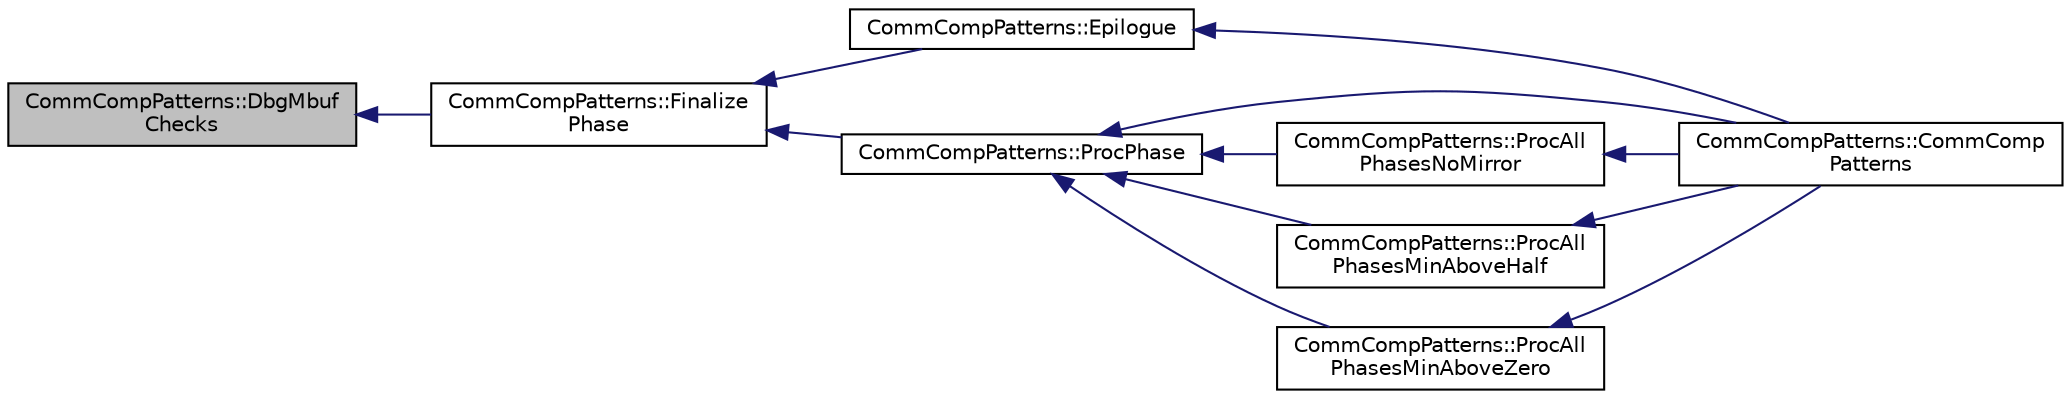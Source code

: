 digraph "CommCompPatterns::DbgMbufChecks"
{
 // INTERACTIVE_SVG=YES
  edge [fontname="Helvetica",fontsize="10",labelfontname="Helvetica",labelfontsize="10"];
  node [fontname="Helvetica",fontsize="10",shape=record];
  rankdir="LR";
  Node47 [label="CommCompPatterns::DbgMbuf\lChecks",height=0.2,width=0.4,color="black", fillcolor="grey75", style="filled", fontcolor="black"];
  Node47 -> Node48 [dir="back",color="midnightblue",fontsize="10",style="solid",fontname="Helvetica"];
  Node48 [label="CommCompPatterns::Finalize\lPhase",height=0.2,width=0.4,color="black", fillcolor="white", style="filled",URL="$classCommCompPatterns.html#ad8142dd9236304fd8ac25dc6a2514a05",tooltip="Code executed after each phase. "];
  Node48 -> Node49 [dir="back",color="midnightblue",fontsize="10",style="solid",fontname="Helvetica"];
  Node49 [label="CommCompPatterns::Epilogue",height=0.2,width=0.4,color="black", fillcolor="white", style="filled",URL="$classCommCompPatterns.html#aec8d5bda82fed00956cd7009820e5439",tooltip="Code executed at the end of the constructor. "];
  Node49 -> Node50 [dir="back",color="midnightblue",fontsize="10",style="solid",fontname="Helvetica"];
  Node50 [label="CommCompPatterns::CommComp\lPatterns",height=0.2,width=0.4,color="black", fillcolor="white", style="filled",URL="$classCommCompPatterns.html#aeab3ee34a4bc59364ebfebb0d1a8277b",tooltip="Construct and fill all the buffers in a CommCompPatterns object. "];
  Node48 -> Node51 [dir="back",color="midnightblue",fontsize="10",style="solid",fontname="Helvetica"];
  Node51 [label="CommCompPatterns::ProcPhase",height=0.2,width=0.4,color="black", fillcolor="white", style="filled",URL="$classCommCompPatterns.html#a2f7400085165a143330af2d57a3973f3",tooltip="Generate one phase. "];
  Node51 -> Node50 [dir="back",color="midnightblue",fontsize="10",style="solid",fontname="Helvetica"];
  Node51 -> Node52 [dir="back",color="midnightblue",fontsize="10",style="solid",fontname="Helvetica"];
  Node52 [label="CommCompPatterns::ProcAll\lPhasesNoMirror",height=0.2,width=0.4,color="black", fillcolor="white", style="filled",URL="$classCommCompPatterns.html#a614c8e8e0ad910fd4360004df278e7fa",tooltip="Process all phases: without any mirroring. "];
  Node52 -> Node50 [dir="back",color="midnightblue",fontsize="10",style="solid",fontname="Helvetica"];
  Node51 -> Node53 [dir="back",color="midnightblue",fontsize="10",style="solid",fontname="Helvetica"];
  Node53 [label="CommCompPatterns::ProcAll\lPhasesMinAboveHalf",height=0.2,width=0.4,color="black", fillcolor="white", style="filled",URL="$classCommCompPatterns.html#a023a495de3fa6fcf9c40ff6dd298fcbd",tooltip="Process all phases: mirror after min_level is above the half. "];
  Node53 -> Node50 [dir="back",color="midnightblue",fontsize="10",style="solid",fontname="Helvetica"];
  Node51 -> Node54 [dir="back",color="midnightblue",fontsize="10",style="solid",fontname="Helvetica"];
  Node54 [label="CommCompPatterns::ProcAll\lPhasesMinAboveZero",height=0.2,width=0.4,color="black", fillcolor="white", style="filled",URL="$classCommCompPatterns.html#a163e416673b4e19d15636c63dbb8ab43",tooltip="Process all phases: mirror after min_level is above 0. "];
  Node54 -> Node50 [dir="back",color="midnightblue",fontsize="10",style="solid",fontname="Helvetica"];
}
